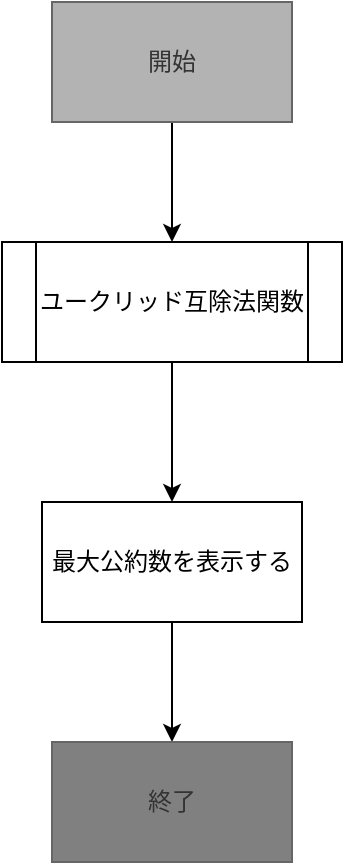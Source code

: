 <mxfile version="13.10.0" type="embed" pages="2">
    <diagram id="KVnhgQPIQyfWkEQx-K4f" name="main関数">
        <mxGraphModel dx="1151" dy="642" grid="1" gridSize="10" guides="1" tooltips="1" connect="1" arrows="1" fold="1" page="1" pageScale="1" pageWidth="850" pageHeight="1100" math="0" shadow="0">
            <root>
                <mxCell id="0"/>
                <mxCell id="1" parent="0"/>
                <mxCell id="4" style="edgeStyle=orthogonalEdgeStyle;rounded=0;orthogonalLoop=1;jettySize=auto;html=1;" edge="1" parent="1" source="2" target="3">
                    <mxGeometry relative="1" as="geometry"/>
                </mxCell>
                <mxCell id="2" value="開始" style="rounded=0;whiteSpace=wrap;html=1;strokeColor=#666666;fontColor=#333333;fillColor=#B3B3B3;" parent="1" vertex="1">
                    <mxGeometry x="80" y="40" width="120" height="60" as="geometry"/>
                </mxCell>
                <mxCell id="6" style="edgeStyle=orthogonalEdgeStyle;rounded=0;orthogonalLoop=1;jettySize=auto;html=1;entryX=0.5;entryY=0;entryDx=0;entryDy=0;" edge="1" parent="1" source="3" target="5">
                    <mxGeometry relative="1" as="geometry"/>
                </mxCell>
                <mxCell id="3" value="ユークリッド互除法関数" style="shape=process;whiteSpace=wrap;html=1;backgroundOutline=1;" vertex="1" parent="1">
                    <mxGeometry x="55" y="160" width="170" height="60" as="geometry"/>
                </mxCell>
                <mxCell id="8" style="edgeStyle=orthogonalEdgeStyle;rounded=0;orthogonalLoop=1;jettySize=auto;html=1;" edge="1" parent="1" source="5" target="7">
                    <mxGeometry relative="1" as="geometry"/>
                </mxCell>
                <mxCell id="5" value="最大公約数を表示する" style="rounded=0;whiteSpace=wrap;html=1;" vertex="1" parent="1">
                    <mxGeometry x="75" y="290" width="130" height="60" as="geometry"/>
                </mxCell>
                <mxCell id="7" value="終了" style="rounded=0;whiteSpace=wrap;html=1;fontColor=#333333;strokeColor=#666666;fillColor=#808080;" vertex="1" parent="1">
                    <mxGeometry x="80" y="410" width="120" height="60" as="geometry"/>
                </mxCell>
            </root>
        </mxGraphModel>
    </diagram>
    <diagram id="2POKI6nXGfDm1YlTLUth" name="ユークリッド互除法関数">
        <mxGraphModel dx="1151" dy="642" grid="1" gridSize="10" guides="1" tooltips="1" connect="1" arrows="1" fold="1" page="1" pageScale="1" pageWidth="850" pageHeight="1100" math="0" shadow="0">
            <root>
                <mxCell id="jb7G7Zwk7smT01AA53ug-0"/>
                <mxCell id="jb7G7Zwk7smT01AA53ug-1" parent="jb7G7Zwk7smT01AA53ug-0"/>
                <mxCell id="l6WcCq8TzmfKUzg__Job-0" value="" style="rounded=0;whiteSpace=wrap;html=1;fillColor=none;" vertex="1" parent="jb7G7Zwk7smT01AA53ug-1">
                    <mxGeometry x="160" y="30" width="470" height="520" as="geometry"/>
                </mxCell>
                <mxCell id="l6WcCq8TzmfKUzg__Job-1" value="ユークリッド互除法関数" style="text;html=1;align=center;verticalAlign=middle;whiteSpace=wrap;rounded=0;fillColor=#ffcccc;strokeColor=#36393d;" vertex="1" parent="jb7G7Zwk7smT01AA53ug-1">
                    <mxGeometry x="160" y="30" width="470" height="20" as="geometry"/>
                </mxCell>
                <mxCell id="l6WcCq8TzmfKUzg__Job-2" style="edgeStyle=orthogonalEdgeStyle;rounded=0;orthogonalLoop=1;jettySize=auto;html=1;" edge="1" parent="jb7G7Zwk7smT01AA53ug-1" source="l6WcCq8TzmfKUzg__Job-3" target="l6WcCq8TzmfKUzg__Job-5">
                    <mxGeometry relative="1" as="geometry"/>
                </mxCell>
                <mxCell id="l6WcCq8TzmfKUzg__Job-3" value="開始" style="rounded=0;whiteSpace=wrap;html=1;strokeColor=#666666;fontColor=#333333;fillColor=#808080;" vertex="1" parent="jb7G7Zwk7smT01AA53ug-1">
                    <mxGeometry x="310" y="60" width="120" height="60" as="geometry"/>
                </mxCell>
                <mxCell id="l6WcCq8TzmfKUzg__Job-4" style="edgeStyle=orthogonalEdgeStyle;rounded=0;orthogonalLoop=1;jettySize=auto;html=1;entryX=0.5;entryY=0;entryDx=0;entryDy=0;" edge="1" parent="jb7G7Zwk7smT01AA53ug-1" source="l6WcCq8TzmfKUzg__Job-5" target="l6WcCq8TzmfKUzg__Job-10">
                    <mxGeometry relative="1" as="geometry"/>
                </mxCell>
                <mxCell id="l6WcCq8TzmfKUzg__Job-5" value="割り算しあまりを求める" style="rounded=0;whiteSpace=wrap;html=1;" vertex="1" parent="jb7G7Zwk7smT01AA53ug-1">
                    <mxGeometry x="290" y="170" width="160" height="60" as="geometry"/>
                </mxCell>
                <mxCell id="l6WcCq8TzmfKUzg__Job-6" style="edgeStyle=orthogonalEdgeStyle;rounded=0;orthogonalLoop=1;jettySize=auto;html=1;" edge="1" parent="jb7G7Zwk7smT01AA53ug-1" source="l6WcCq8TzmfKUzg__Job-7" target="l6WcCq8TzmfKUzg__Job-11">
                    <mxGeometry relative="1" as="geometry"/>
                </mxCell>
                <mxCell id="l6WcCq8TzmfKUzg__Job-7" value="割る数を最大公約数として返す" style="rounded=0;whiteSpace=wrap;html=1;fillColor=#FFFFFF;" vertex="1" parent="jb7G7Zwk7smT01AA53ug-1">
                    <mxGeometry x="310" y="380" width="120" height="60" as="geometry"/>
                </mxCell>
                <mxCell id="l6WcCq8TzmfKUzg__Job-8" style="edgeStyle=orthogonalEdgeStyle;rounded=0;orthogonalLoop=1;jettySize=auto;html=1;" edge="1" parent="jb7G7Zwk7smT01AA53ug-1" source="l6WcCq8TzmfKUzg__Job-10" target="l6WcCq8TzmfKUzg__Job-7">
                    <mxGeometry relative="1" as="geometry"/>
                </mxCell>
                <mxCell id="l6WcCq8TzmfKUzg__Job-9" style="edgeStyle=orthogonalEdgeStyle;rounded=0;orthogonalLoop=1;jettySize=auto;html=1;entryX=0;entryY=0.5;entryDx=0;entryDy=0;" edge="1" parent="jb7G7Zwk7smT01AA53ug-1" source="l6WcCq8TzmfKUzg__Job-10" target="l6WcCq8TzmfKUzg__Job-13">
                    <mxGeometry relative="1" as="geometry"/>
                </mxCell>
                <mxCell id="l6WcCq8TzmfKUzg__Job-10" value="あまりが 0" style="rhombus;whiteSpace=wrap;html=1;fillColor=#FFFFFF;" vertex="1" parent="jb7G7Zwk7smT01AA53ug-1">
                    <mxGeometry x="295" y="290" width="150" height="50" as="geometry"/>
                </mxCell>
                <mxCell id="l6WcCq8TzmfKUzg__Job-11" value="終了" style="rounded=0;whiteSpace=wrap;html=1;fillColor=#808080;" vertex="1" parent="jb7G7Zwk7smT01AA53ug-1">
                    <mxGeometry x="310" y="470" width="120" height="60" as="geometry"/>
                </mxCell>
                <mxCell id="l6WcCq8TzmfKUzg__Job-12" style="edgeStyle=orthogonalEdgeStyle;rounded=0;orthogonalLoop=1;jettySize=auto;html=1;exitX=0.5;exitY=0;exitDx=0;exitDy=0;entryX=1;entryY=0.5;entryDx=0;entryDy=0;" edge="1" parent="jb7G7Zwk7smT01AA53ug-1" source="l6WcCq8TzmfKUzg__Job-13" target="l6WcCq8TzmfKUzg__Job-5">
                    <mxGeometry relative="1" as="geometry"/>
                </mxCell>
                <mxCell id="l6WcCq8TzmfKUzg__Job-13" value="割る数を割られる数にあまりを割る数に設定する" style="rounded=0;whiteSpace=wrap;html=1;strokeColor=#666666;fillColor=#FFFFFF;" vertex="1" parent="jb7G7Zwk7smT01AA53ug-1">
                    <mxGeometry x="480" y="285" width="120" height="60" as="geometry"/>
                </mxCell>
                <mxCell id="l6WcCq8TzmfKUzg__Job-14" value="True" style="text;html=1;strokeColor=none;fillColor=none;align=center;verticalAlign=middle;whiteSpace=wrap;rounded=0;" vertex="1" parent="jb7G7Zwk7smT01AA53ug-1">
                    <mxGeometry x="330" y="345" width="40" height="20" as="geometry"/>
                </mxCell>
                <mxCell id="l6WcCq8TzmfKUzg__Job-15" value="False" style="text;html=1;strokeColor=none;fillColor=none;align=center;verticalAlign=middle;whiteSpace=wrap;rounded=0;" vertex="1" parent="jb7G7Zwk7smT01AA53ug-1">
                    <mxGeometry x="440" y="290" width="40" height="20" as="geometry"/>
                </mxCell>
            </root>
        </mxGraphModel>
    </diagram>
</mxfile>
